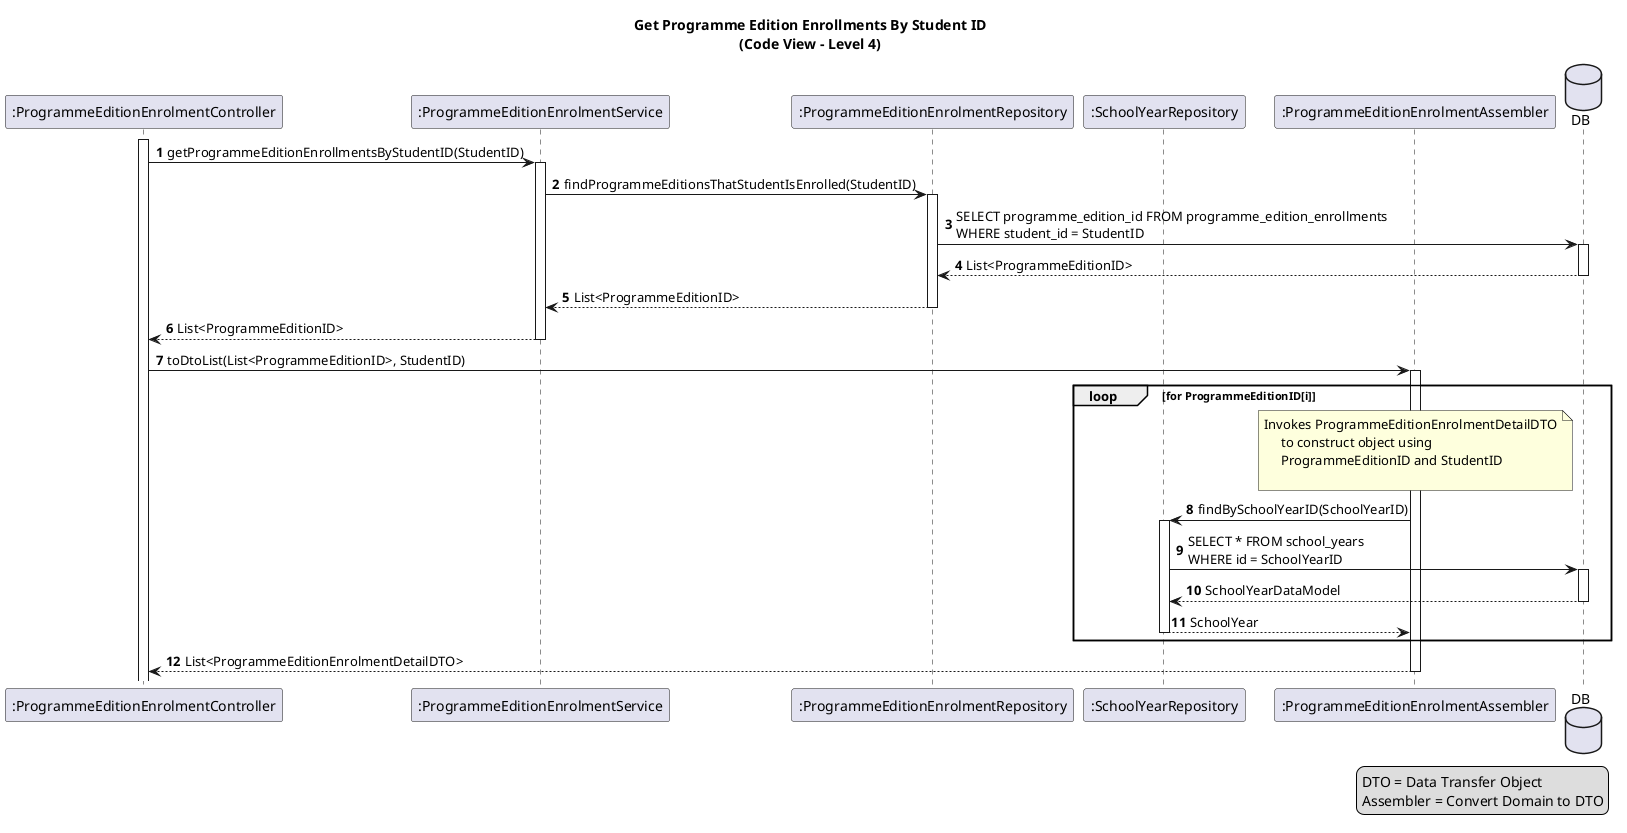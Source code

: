 @startuml
title: Get Programme Edition Enrollments By Student ID\n(Code View - Level 4)

autonumber

participant ":ProgrammeEditionEnrolmentController" as peeCtrl
activate peeCtrl
participant ":ProgrammeEditionEnrolmentService" as peeService
participant ":ProgrammeEditionEnrolmentRepository" as peeRepo
participant ":SchoolYearRepository" as syRepo
participant ":ProgrammeEditionEnrolmentAssembler" as peeAssembler
database DB

peeCtrl -> peeService ++: getProgrammeEditionEnrollmentsByStudentID(StudentID)
peeService -> peeRepo ++: findProgrammeEditionsThatStudentIsEnrolled(StudentID)
peeRepo -> DB ++: SELECT programme_edition_id FROM programme_edition_enrollments\nWHERE student_id = StudentID
DB --> peeRepo --: List<ProgrammeEditionID>

peeRepo --> peeService --: List<ProgrammeEditionID>
peeService --> peeCtrl --: List<ProgrammeEditionID>

peeCtrl -> peeAssembler ++: toDtoList(List<ProgrammeEditionID>, StudentID)

loop for ProgrammeEditionID[i]
    note over of peeAssembler
        Invokes ProgrammeEditionEnrolmentDetailDTO
             to construct object using
             ProgrammeEditionID and StudentID
            
    end note
    
    peeAssembler -> syRepo ++: findBySchoolYearID(SchoolYearID)
    syRepo -> DB ++: SELECT * FROM school_years\nWHERE id = SchoolYearID
    DB --> syRepo --: SchoolYearDataModel
    syRepo --> peeAssembler --: SchoolYear
end
peeAssembler --> peeCtrl --: List<ProgrammeEditionEnrolmentDetailDTO>

legend right
  DTO = Data Transfer Object
  Assembler = Convert Domain to DTO
end legend

@enduml 